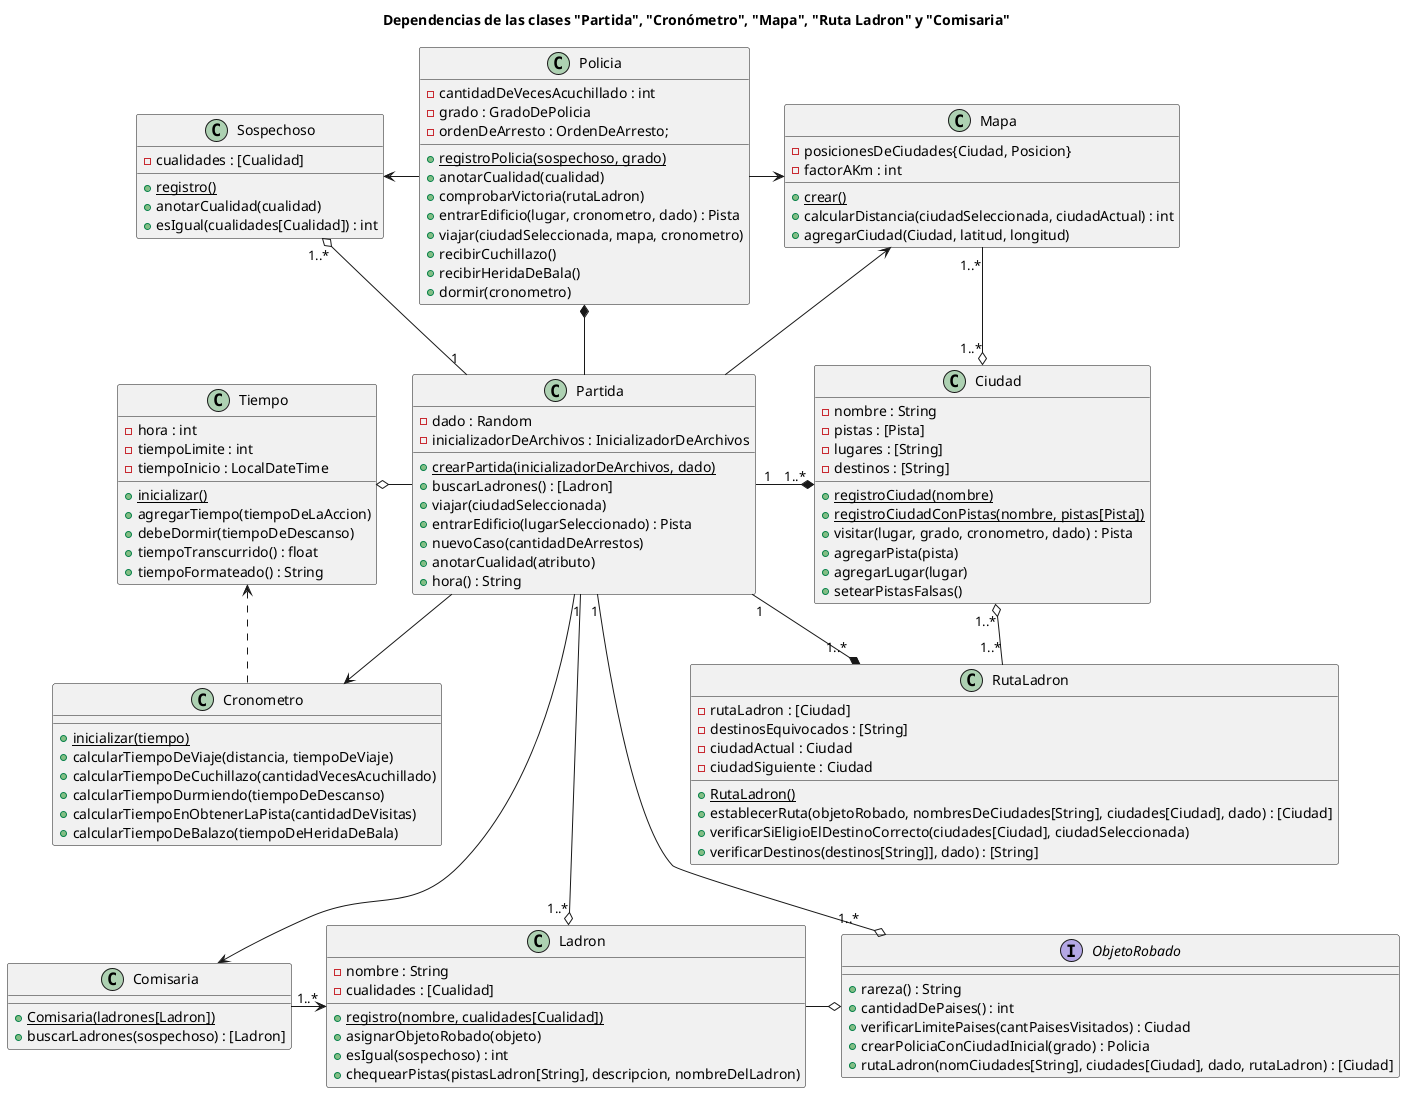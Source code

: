 @startuml
title Dependencias de las clases "Partida", "Cronómetro", "Mapa", "Ruta Ladron" y "Comisaria"

class Partida{
    - dado : Random
    - inicializadorDeArchivos : InicializadorDeArchivos
    + {static} crearPartida(inicializadorDeArchivos, dado)
    + buscarLadrones() : [Ladron]
    + viajar(ciudadSeleccionada)
    + entrarEdificio(lugarSeleccionado) : Pista
    + nuevoCaso(cantidadDeArrestos)
    + anotarCualidad(atributo)
    + hora() : String
}
together {
    class Comisaria {
        + {static} Comisaria(ladrones[Ladron])
        + buscarLadrones(sospechoso) : [Ladron]
    }
    class Ladron{
        - nombre : String
        - cualidades : [Cualidad]
        + {static} registro(nombre, cualidades[Cualidad])
        + asignarObjetoRobado(objeto)
        + esIgual(sospechoso) : int
        + chequearPistas(pistasLadron[String], descripcion, nombreDelLadron)
    }
    interface ObjetoRobado{
        + rareza() : String
        + cantidadDePaises() : int
        + verificarLimitePaises(cantPaisesVisitados) : Ciudad
        + crearPoliciaConCiudadInicial(grado) : Policia
        + rutaLadron(nomCiudades[String], ciudades[Ciudad], dado, rutaLadron) : [Ciudad]
    }

}
together {
class Sospechoso{
        - cualidades : [Cualidad]
        + {static} registro()
        + anotarCualidad(cualidad)
        + esIgual(cualidades[Cualidad]) : int
    }
    class Policia{
        - cantidadDeVecesAcuchillado : int
        - grado : GradoDePolicia
        - ordenDeArresto : OrdenDeArresto;
        + {static} registroPolicia(sospechoso, grado)
        + anotarCualidad(cualidad)
        + comprobarVictoria(rutaLadron)
        + entrarEdificio(lugar, cronometro, dado) : Pista
        + viajar(ciudadSeleccionada, mapa, cronometro)
        + recibirCuchillazo()
        + recibirHeridaDeBala()
        + dormir(cronometro)
    }

}
class Tiempo{
    - hora : int
    - tiempoLimite : int
    - tiempoInicio : LocalDateTime
    + {static} inicializar()
    + agregarTiempo(tiempoDeLaAccion)
    + debeDormir(tiempoDeDescanso)
    + tiempoTranscurrido() : float
    + tiempoFormateado() : String
}
class Cronometro {
    + {static} inicializar(tiempo)
    + calcularTiempoDeViaje(distancia, tiempoDeViaje)
    + calcularTiempoDeCuchillazo(cantidadVecesAcuchillado)
    + calcularTiempoDurmiendo(tiempoDeDescanso)
    + calcularTiempoEnObtenerLaPista(cantidadDeVisitas)
    + calcularTiempoDeBalazo(tiempoDeHeridaDeBala)
}

class RutaLadron{
    - rutaLadron : [Ciudad]
    - destinosEquivocados : [String]
    - ciudadActual : Ciudad
    - ciudadSiguiente : Ciudad
    + {static} RutaLadron()
    + establecerRuta(objetoRobado, nombresDeCiudades[String], ciudades[Ciudad], dado) : [Ciudad]
    + verificarSiEligioElDestinoCorrecto(ciudades[Ciudad], ciudadSeleccionada)
    + verificarDestinos(destinos[String]], dado) : [String]
}
class Ciudad{
    - nombre : String
    - pistas : [Pista]
    - lugares : [String]
    - destinos : [String]
    + {static} registroCiudad(nombre)
    + {static} registroCiudadConPistas(nombre, pistas[Pista])
    + visitar(lugar, grado, cronometro, dado) : Pista
    + agregarPista(pista)
    + agregarLugar(lugar)
    + setearPistasFalsas()
}
class Mapa{
    - posicionesDeCiudades{Ciudad, Posicion}
    - factorAKm : int
    + {static} crear()
    + calcularDistancia(ciudadSeleccionada, ciudadActual) : int
    + agregarCiudad(Ciudad, latitud, longitud)
}
/' Parte de arriba '/
Sospechoso <- Policia
Policia -> Mapa
Sospechoso "1..*" o-- "1" Partida
Policia *-- Partida
Mapa <-- Partida

/' Lado Izquierdo y abajo '/
Tiempo o- Partida
Partida --> Cronometro
Tiempo <. Cronometro

/' Lado derecho y abajo'/
Partida "1" -* "1..*" Ciudad
Mapa "1..*" -o "1..*" Ciudad
Partida "1" --* "1..*" RutaLadron
Ciudad "1..*" o-- "1..*" RutaLadron

/' Segundo nivel inferior '/
Partida ---> Comisaria
Partida "1" ---o "1..*" Ladron
Partida "1" ---o "1..*" ObjetoRobado
Comisaria -> "1..*" Ladron
Ladron -o ObjetoRobado




@enduml